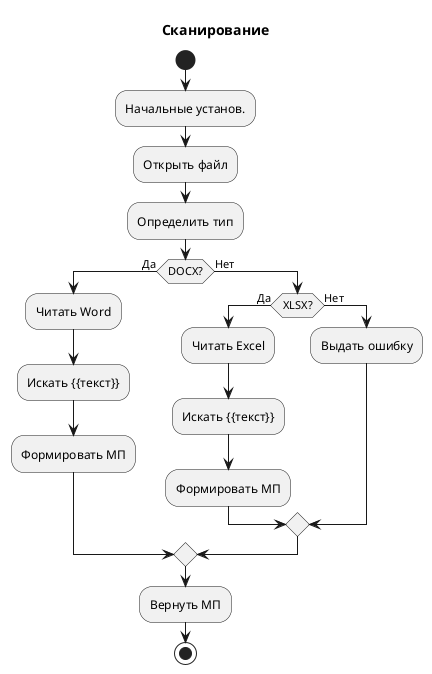 ﻿@startuml
start
title "Сканирование"
:Начальные установ.;
:Открыть файл;
:Определить тип;
if (DOCX?) then (Да)
  :Читать Word;
  :Искать {{текст}};
  :Формировать МП;
else (Нет)
  if (XLSX?) then (Да)
    :Читать Excel;
    :Искать {{текст}};
    :Формировать МП;
  else (Нет)
    :Выдать ошибку;
  endif
endif
:Вернуть МП;
stop
@enduml
